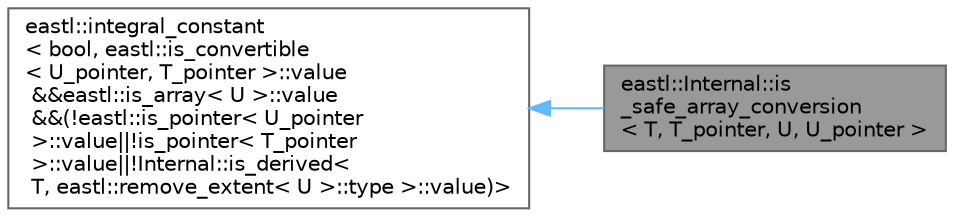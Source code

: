 digraph "eastl::Internal::is_safe_array_conversion&lt; T, T_pointer, U, U_pointer &gt;"
{
 // LATEX_PDF_SIZE
  bgcolor="transparent";
  edge [fontname=Helvetica,fontsize=10,labelfontname=Helvetica,labelfontsize=10];
  node [fontname=Helvetica,fontsize=10,shape=box,height=0.2,width=0.4];
  rankdir="LR";
  Node1 [id="Node000001",label="eastl::Internal::is\l_safe_array_conversion\l\< T, T_pointer, U, U_pointer \>",height=0.2,width=0.4,color="gray40", fillcolor="grey60", style="filled", fontcolor="black",tooltip=" "];
  Node2 -> Node1 [id="edge1_Node000001_Node000002",dir="back",color="steelblue1",style="solid",tooltip=" "];
  Node2 [id="Node000002",label="eastl::integral_constant\l\< bool, eastl::is_convertible\l\< U_pointer, T_pointer \>::value\l &&eastl::is_array\< U \>::value\l &&(!eastl::is_pointer\< U_pointer\l \>::value\|\|!is_pointer\< T_pointer\l \>::value\|\|!Internal::is_derived\<\l T, eastl::remove_extent\< U \>::type \>::value)\>",height=0.2,width=0.4,color="gray40", fillcolor="white", style="filled",URL="$structeastl_1_1integral__constant.html",tooltip=" "];
}
